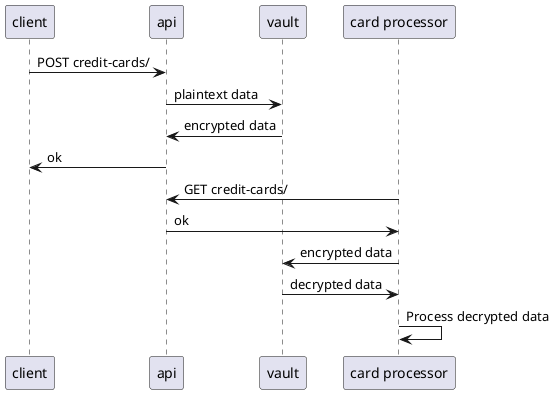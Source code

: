 @startuml
client -> api : POST credit-cards/
api -> vault : plaintext data
vault -> api : encrypted data
api -> client : ok

"card processor" -> api : GET credit-cards/
api -> "card processor" : ok
"card processor" -> vault : encrypted data
vault -> "card processor" : decrypted data
"card processor" -> "card processor" : Process decrypted data
@enduml